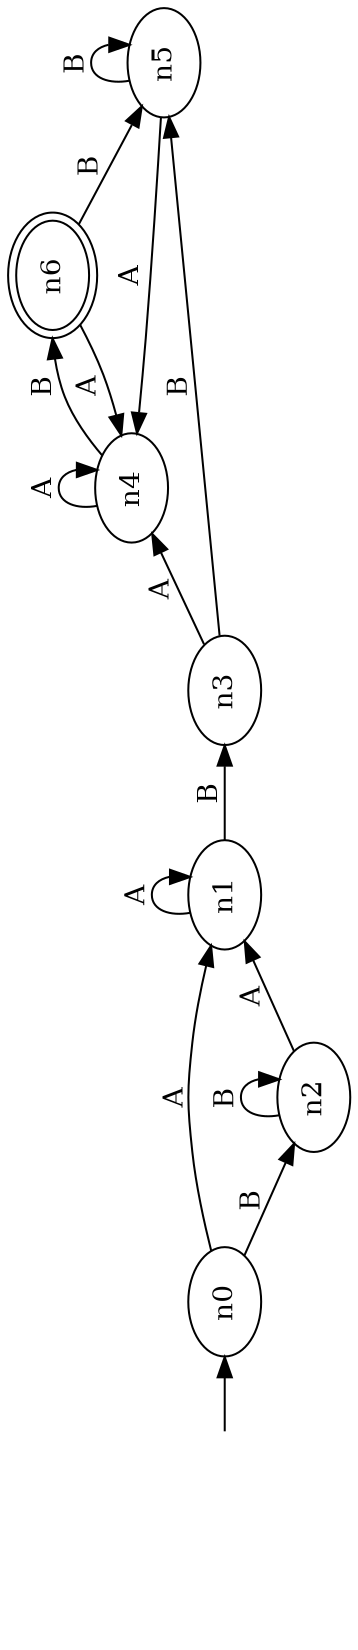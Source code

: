 // Format this file as a Postscript file with 
//    dot dfa3.dot -Tps -o out.ps

digraph dfa {
size="11,8.25";
rotate=90;
rankdir=LR;
n999999 [style=invis];
n999999 -> n0
n6 [peripheries=2];
n0 -> n1 [label="A"];
n0 -> n2 [label="B"];
n1 -> n3 [label="B"];
n1 -> n1 [label="A"];
n2 -> n1 [label="A"];
n2 -> n2 [label="B"];
n3 -> n4 [label="A"];
n3 -> n5 [label="B"];
n4 -> n6 [label="B"];
n4 -> n4 [label="A"];
n5 -> n4 [label="A"];
n5 -> n5 [label="B"];
n6 -> n4 [label="A"];
n6 -> n5 [label="B"];
}
